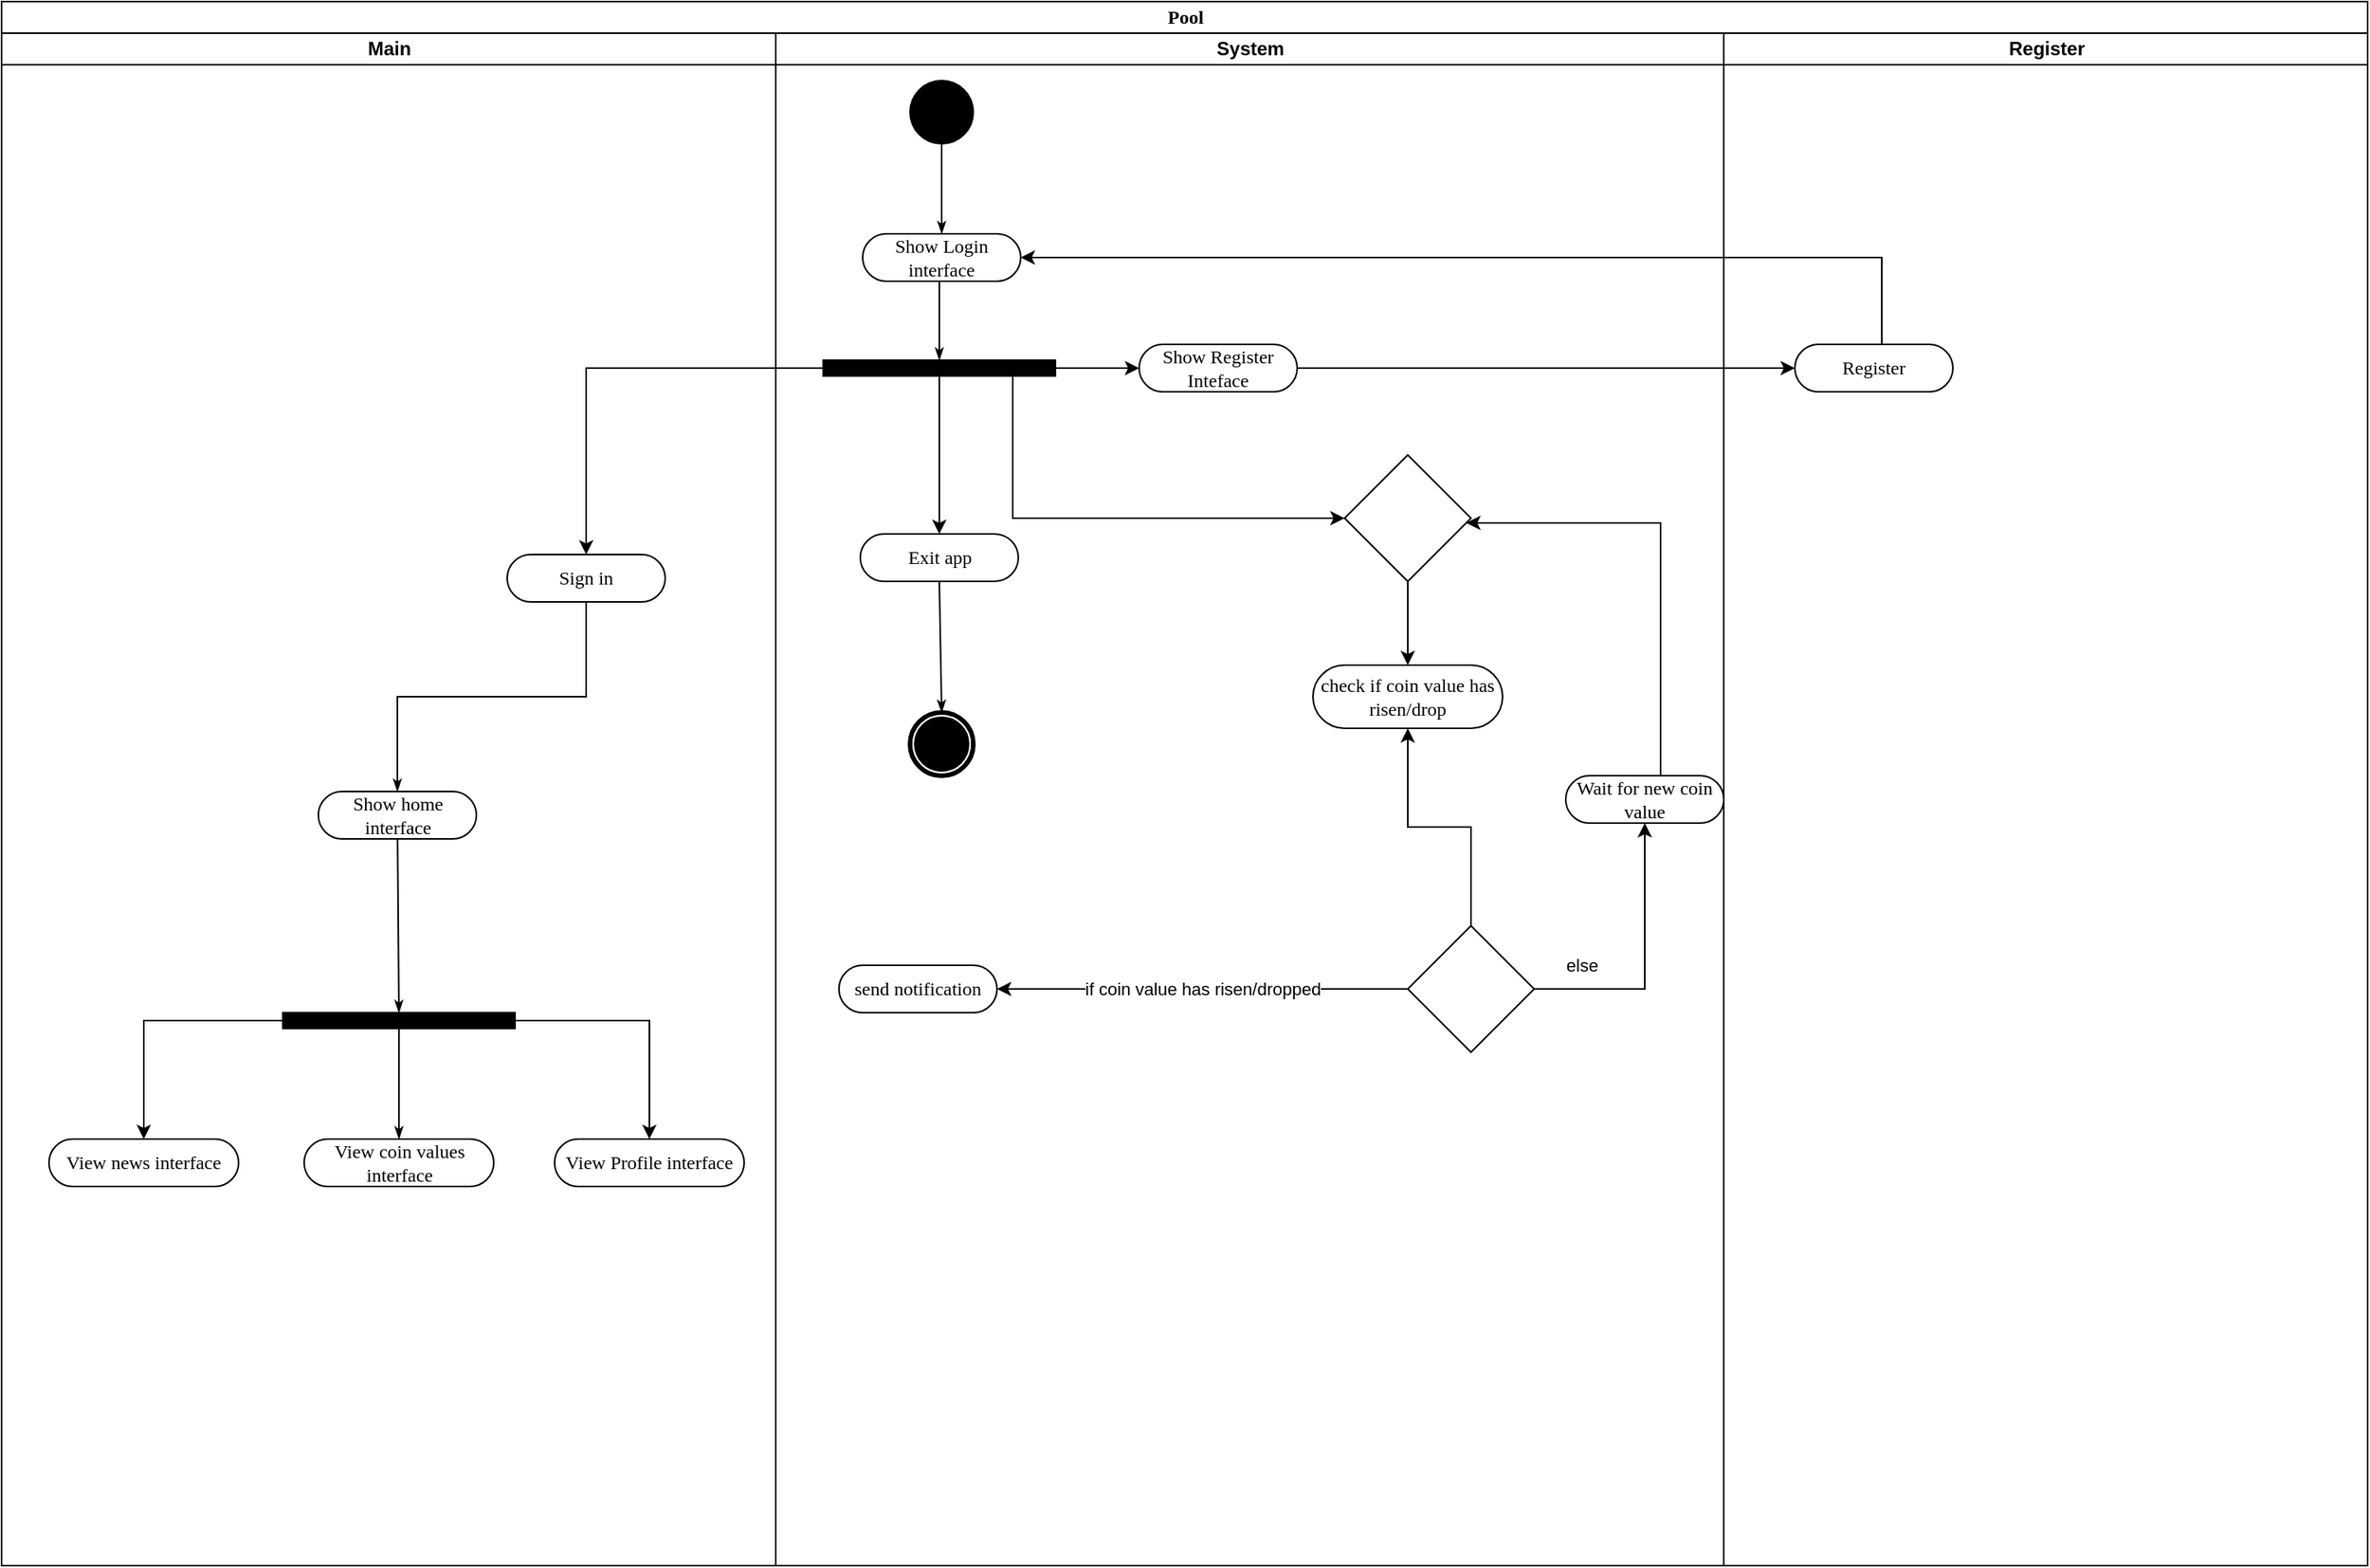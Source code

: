 <mxfile version="20.8.1" type="github">
  <diagram name="Page-1" id="0783ab3e-0a74-02c8-0abd-f7b4e66b4bec">
    <mxGraphModel dx="1050" dy="573" grid="1" gridSize="10" guides="1" tooltips="1" connect="1" arrows="1" fold="1" page="1" pageScale="1" pageWidth="850" pageHeight="1100" background="none" math="0" shadow="0">
      <root>
        <mxCell id="0" />
        <mxCell id="1" parent="0" />
        <mxCell id="pzC1fPXJodnUPR6Dq2qd-1" value="Pool" style="swimlane;html=1;childLayout=stackLayout;startSize=20;rounded=0;shadow=0;comic=0;labelBackgroundColor=none;strokeWidth=1;fontFamily=Verdana;fontSize=12;align=center;" parent="1" vertex="1">
          <mxGeometry x="100" y="20" width="1497.5" height="990" as="geometry" />
        </mxCell>
        <mxCell id="pzC1fPXJodnUPR6Dq2qd-75" style="edgeStyle=orthogonalEdgeStyle;rounded=0;orthogonalLoop=1;jettySize=auto;html=1;entryX=0;entryY=0.5;entryDx=0;entryDy=0;exitX=1;exitY=0.5;exitDx=0;exitDy=0;" parent="pzC1fPXJodnUPR6Dq2qd-1" source="pzC1fPXJodnUPR6Dq2qd-76" target="pzC1fPXJodnUPR6Dq2qd-33" edge="1">
          <mxGeometry relative="1" as="geometry">
            <Array as="points">
              <mxPoint x="880" y="232" />
              <mxPoint x="880" y="232" />
            </Array>
          </mxGeometry>
        </mxCell>
        <mxCell id="sSCXmuPrTFxCnAJqb0M4-1" style="edgeStyle=orthogonalEdgeStyle;rounded=0;orthogonalLoop=1;jettySize=auto;html=1;" parent="pzC1fPXJodnUPR6Dq2qd-1" source="pzC1fPXJodnUPR6Dq2qd-12" target="pzC1fPXJodnUPR6Dq2qd-4" edge="1">
          <mxGeometry relative="1" as="geometry" />
        </mxCell>
        <mxCell id="sSCXmuPrTFxCnAJqb0M4-7" style="edgeStyle=orthogonalEdgeStyle;rounded=0;orthogonalLoop=1;jettySize=auto;html=1;entryX=1;entryY=0.5;entryDx=0;entryDy=0;" parent="pzC1fPXJodnUPR6Dq2qd-1" source="pzC1fPXJodnUPR6Dq2qd-33" target="pzC1fPXJodnUPR6Dq2qd-28" edge="1">
          <mxGeometry relative="1" as="geometry">
            <Array as="points">
              <mxPoint x="1190" y="162" />
            </Array>
          </mxGeometry>
        </mxCell>
        <mxCell id="pzC1fPXJodnUPR6Dq2qd-2" value="Main" style="swimlane;html=1;startSize=20;" parent="pzC1fPXJodnUPR6Dq2qd-1" vertex="1">
          <mxGeometry y="20" width="490" height="970" as="geometry" />
        </mxCell>
        <mxCell id="pzC1fPXJodnUPR6Dq2qd-3" style="edgeStyle=orthogonalEdgeStyle;rounded=0;html=1;labelBackgroundColor=none;startArrow=none;startFill=0;startSize=5;endArrow=classicThin;endFill=1;endSize=5;jettySize=auto;orthogonalLoop=1;strokeWidth=1;fontFamily=Verdana;fontSize=12;exitX=0.5;exitY=1;exitDx=0;exitDy=0;entryX=0.5;entryY=0;entryDx=0;entryDy=0;" parent="pzC1fPXJodnUPR6Dq2qd-2" source="pzC1fPXJodnUPR6Dq2qd-4" target="pzC1fPXJodnUPR6Dq2qd-5" edge="1">
          <mxGeometry relative="1" as="geometry">
            <mxPoint x="252" y="460" as="sourcePoint" />
            <mxPoint x="370" y="430" as="targetPoint" />
          </mxGeometry>
        </mxCell>
        <mxCell id="pzC1fPXJodnUPR6Dq2qd-4" value="Sign in" style="rounded=1;whiteSpace=wrap;html=1;shadow=0;comic=0;labelBackgroundColor=none;strokeWidth=1;fontFamily=Verdana;fontSize=12;align=center;arcSize=50;" parent="pzC1fPXJodnUPR6Dq2qd-2" vertex="1">
          <mxGeometry x="320" y="330" width="100" height="30" as="geometry" />
        </mxCell>
        <mxCell id="pzC1fPXJodnUPR6Dq2qd-5" value="Show home interface" style="rounded=1;whiteSpace=wrap;html=1;shadow=0;comic=0;labelBackgroundColor=none;strokeWidth=1;fontFamily=Verdana;fontSize=12;align=center;arcSize=50;" parent="pzC1fPXJodnUPR6Dq2qd-2" vertex="1">
          <mxGeometry x="200.5" y="480" width="100" height="30" as="geometry" />
        </mxCell>
        <mxCell id="pzC1fPXJodnUPR6Dq2qd-60" style="edgeStyle=none;rounded=0;html=1;labelBackgroundColor=none;startArrow=none;startFill=0;startSize=5;endArrow=classicThin;endFill=1;endSize=5;jettySize=auto;orthogonalLoop=1;strokeWidth=1;fontFamily=Verdana;fontSize=12;entryX=0.5;entryY=0;entryDx=0;entryDy=0;" parent="pzC1fPXJodnUPR6Dq2qd-2" source="pzC1fPXJodnUPR6Dq2qd-5" target="pzC1fPXJodnUPR6Dq2qd-65" edge="1">
          <mxGeometry relative="1" as="geometry">
            <mxPoint x="252" y="620" as="targetPoint" />
          </mxGeometry>
        </mxCell>
        <mxCell id="pzC1fPXJodnUPR6Dq2qd-63" value="View coin values interface" style="rounded=1;whiteSpace=wrap;html=1;shadow=0;comic=0;labelBackgroundColor=none;strokeWidth=1;fontFamily=Verdana;fontSize=12;align=center;arcSize=50;" parent="pzC1fPXJodnUPR6Dq2qd-2" vertex="1">
          <mxGeometry x="191.5" y="700" width="120" height="30" as="geometry" />
        </mxCell>
        <mxCell id="pzC1fPXJodnUPR6Dq2qd-64" style="edgeStyle=none;rounded=0;html=1;labelBackgroundColor=none;startArrow=none;startFill=0;startSize=5;endArrow=classicThin;endFill=1;endSize=5;jettySize=auto;orthogonalLoop=1;strokeWidth=1;fontFamily=Verdana;fontSize=12;exitX=0.5;exitY=1;exitDx=0;exitDy=0;entryX=0.5;entryY=0;entryDx=0;entryDy=0;" parent="pzC1fPXJodnUPR6Dq2qd-2" source="pzC1fPXJodnUPR6Dq2qd-65" target="pzC1fPXJodnUPR6Dq2qd-63" edge="1">
          <mxGeometry relative="1" as="geometry">
            <mxPoint x="215" y="670" as="targetPoint" />
            <mxPoint x="175" y="680" as="sourcePoint" />
          </mxGeometry>
        </mxCell>
        <mxCell id="pzC1fPXJodnUPR6Dq2qd-69" style="edgeStyle=orthogonalEdgeStyle;rounded=0;orthogonalLoop=1;jettySize=auto;html=1;entryX=0.5;entryY=0;entryDx=0;entryDy=0;" parent="pzC1fPXJodnUPR6Dq2qd-2" source="pzC1fPXJodnUPR6Dq2qd-65" target="pzC1fPXJodnUPR6Dq2qd-67" edge="1">
          <mxGeometry relative="1" as="geometry">
            <mxPoint x="80" y="703" as="targetPoint" />
          </mxGeometry>
        </mxCell>
        <mxCell id="pzC1fPXJodnUPR6Dq2qd-65" value="" style="whiteSpace=wrap;html=1;rounded=0;shadow=0;comic=0;labelBackgroundColor=none;strokeWidth=1;fillColor=#000000;fontFamily=Verdana;fontSize=12;align=center;rotation=0;" parent="pzC1fPXJodnUPR6Dq2qd-2" vertex="1">
          <mxGeometry x="178" y="620" width="147" height="10" as="geometry" />
        </mxCell>
        <mxCell id="pzC1fPXJodnUPR6Dq2qd-67" value="View news interface" style="rounded=1;whiteSpace=wrap;html=1;shadow=0;comic=0;labelBackgroundColor=none;strokeWidth=1;fontFamily=Verdana;fontSize=12;align=center;arcSize=50;" parent="pzC1fPXJodnUPR6Dq2qd-2" vertex="1">
          <mxGeometry x="30" y="700" width="120" height="30" as="geometry" />
        </mxCell>
        <mxCell id="y6gUzH2CPihQHdxJajSa-7" value="" style="edgeStyle=orthogonalEdgeStyle;rounded=0;orthogonalLoop=1;jettySize=auto;html=1;exitX=1;exitY=0.5;exitDx=0;exitDy=0;entryX=0.5;entryY=0;entryDx=0;entryDy=0;" parent="pzC1fPXJodnUPR6Dq2qd-2" source="pzC1fPXJodnUPR6Dq2qd-65" target="pzC1fPXJodnUPR6Dq2qd-70" edge="1">
          <mxGeometry relative="1" as="geometry">
            <mxPoint x="500" y="450" as="targetPoint" />
          </mxGeometry>
        </mxCell>
        <mxCell id="pzC1fPXJodnUPR6Dq2qd-70" value="View Profile interface" style="rounded=1;whiteSpace=wrap;html=1;shadow=0;comic=0;labelBackgroundColor=none;strokeWidth=1;fontFamily=Verdana;fontSize=12;align=center;arcSize=50;" parent="pzC1fPXJodnUPR6Dq2qd-2" vertex="1">
          <mxGeometry x="350" y="700" width="120" height="30" as="geometry" />
        </mxCell>
        <mxCell id="pzC1fPXJodnUPR6Dq2qd-11" value="System" style="swimlane;html=1;startSize=20;" parent="pzC1fPXJodnUPR6Dq2qd-1" vertex="1">
          <mxGeometry x="490" y="20" width="600" height="970" as="geometry" />
        </mxCell>
        <mxCell id="pzC1fPXJodnUPR6Dq2qd-77" style="edgeStyle=orthogonalEdgeStyle;rounded=0;orthogonalLoop=1;jettySize=auto;html=1;entryX=0;entryY=0.5;entryDx=0;entryDy=0;" parent="pzC1fPXJodnUPR6Dq2qd-11" source="pzC1fPXJodnUPR6Dq2qd-12" target="pzC1fPXJodnUPR6Dq2qd-76" edge="1">
          <mxGeometry relative="1" as="geometry" />
        </mxCell>
        <mxCell id="sSCXmuPrTFxCnAJqb0M4-20" style="edgeStyle=orthogonalEdgeStyle;rounded=0;orthogonalLoop=1;jettySize=auto;html=1;entryX=0;entryY=0.5;entryDx=0;entryDy=0;" parent="pzC1fPXJodnUPR6Dq2qd-11" source="pzC1fPXJodnUPR6Dq2qd-12" target="sSCXmuPrTFxCnAJqb0M4-14" edge="1">
          <mxGeometry relative="1" as="geometry">
            <Array as="points">
              <mxPoint x="150" y="307" />
            </Array>
          </mxGeometry>
        </mxCell>
        <mxCell id="pzC1fPXJodnUPR6Dq2qd-12" value="" style="whiteSpace=wrap;html=1;rounded=0;shadow=0;comic=0;labelBackgroundColor=none;strokeWidth=1;fillColor=#000000;fontFamily=Verdana;fontSize=12;align=center;rotation=0;" parent="pzC1fPXJodnUPR6Dq2qd-11" vertex="1">
          <mxGeometry x="30" y="207" width="147" height="10" as="geometry" />
        </mxCell>
        <mxCell id="pzC1fPXJodnUPR6Dq2qd-27" value="" style="ellipse;whiteSpace=wrap;html=1;rounded=0;shadow=0;comic=0;labelBackgroundColor=none;strokeWidth=1;fillColor=#000000;fontFamily=Verdana;fontSize=12;align=center;" parent="pzC1fPXJodnUPR6Dq2qd-11" vertex="1">
          <mxGeometry x="85" y="30" width="40" height="40" as="geometry" />
        </mxCell>
        <mxCell id="pzC1fPXJodnUPR6Dq2qd-28" value="Show Login interface" style="rounded=1;whiteSpace=wrap;html=1;shadow=0;comic=0;labelBackgroundColor=none;strokeWidth=1;fontFamily=Verdana;fontSize=12;align=center;arcSize=50;" parent="pzC1fPXJodnUPR6Dq2qd-11" vertex="1">
          <mxGeometry x="55" y="127" width="100" height="30" as="geometry" />
        </mxCell>
        <mxCell id="pzC1fPXJodnUPR6Dq2qd-29" style="edgeStyle=orthogonalEdgeStyle;rounded=0;html=1;entryX=0.5;entryY=0;labelBackgroundColor=none;startArrow=none;startFill=0;startSize=5;endArrow=classicThin;endFill=1;endSize=5;jettySize=auto;orthogonalLoop=1;strokeWidth=1;fontFamily=Verdana;fontSize=12" parent="pzC1fPXJodnUPR6Dq2qd-11" source="pzC1fPXJodnUPR6Dq2qd-28" target="pzC1fPXJodnUPR6Dq2qd-12" edge="1">
          <mxGeometry relative="1" as="geometry">
            <Array as="points">
              <mxPoint x="104" y="172" />
            </Array>
          </mxGeometry>
        </mxCell>
        <mxCell id="pzC1fPXJodnUPR6Dq2qd-30" style="edgeStyle=orthogonalEdgeStyle;rounded=0;html=1;labelBackgroundColor=none;startArrow=none;startFill=0;startSize=5;endArrow=classicThin;endFill=1;endSize=5;jettySize=auto;orthogonalLoop=1;strokeWidth=1;fontFamily=Verdana;fontSize=12;exitX=0.5;exitY=1;exitDx=0;exitDy=0;" parent="pzC1fPXJodnUPR6Dq2qd-11" source="pzC1fPXJodnUPR6Dq2qd-27" target="pzC1fPXJodnUPR6Dq2qd-28" edge="1">
          <mxGeometry relative="1" as="geometry">
            <mxPoint x="105" y="107" as="sourcePoint" />
          </mxGeometry>
        </mxCell>
        <mxCell id="pzC1fPXJodnUPR6Dq2qd-76" value="Show Register Inteface" style="rounded=1;whiteSpace=wrap;html=1;shadow=0;comic=0;labelBackgroundColor=none;strokeWidth=1;fontFamily=Verdana;fontSize=12;align=center;arcSize=50;" parent="pzC1fPXJodnUPR6Dq2qd-11" vertex="1">
          <mxGeometry x="230" y="197" width="100" height="30" as="geometry" />
        </mxCell>
        <mxCell id="sSCXmuPrTFxCnAJqb0M4-4" value="Exit app" style="rounded=1;whiteSpace=wrap;html=1;shadow=0;comic=0;labelBackgroundColor=none;strokeWidth=1;fontFamily=Verdana;fontSize=12;align=center;arcSize=50;" parent="pzC1fPXJodnUPR6Dq2qd-11" vertex="1">
          <mxGeometry x="53.5" y="317" width="100" height="30" as="geometry" />
        </mxCell>
        <mxCell id="sSCXmuPrTFxCnAJqb0M4-2" style="edgeStyle=orthogonalEdgeStyle;rounded=0;orthogonalLoop=1;jettySize=auto;html=1;entryX=0.5;entryY=0;entryDx=0;entryDy=0;" parent="pzC1fPXJodnUPR6Dq2qd-11" source="pzC1fPXJodnUPR6Dq2qd-12" target="sSCXmuPrTFxCnAJqb0M4-4" edge="1">
          <mxGeometry relative="1" as="geometry">
            <mxPoint x="103.5" y="297" as="targetPoint" />
          </mxGeometry>
        </mxCell>
        <mxCell id="pzC1fPXJodnUPR6Dq2qd-45" value="" style="shape=mxgraph.bpmn.shape;html=1;verticalLabelPosition=bottom;labelBackgroundColor=#ffffff;verticalAlign=top;perimeter=ellipsePerimeter;outline=end;symbol=terminate;rounded=0;shadow=0;comic=0;strokeWidth=1;fontFamily=Verdana;fontSize=12;align=center;" parent="pzC1fPXJodnUPR6Dq2qd-11" vertex="1">
          <mxGeometry x="85" y="430" width="40" height="40" as="geometry" />
        </mxCell>
        <mxCell id="pzC1fPXJodnUPR6Dq2qd-43" style="edgeStyle=none;rounded=0;html=1;labelBackgroundColor=none;startArrow=none;startFill=0;startSize=5;endArrow=classicThin;endFill=1;endSize=5;jettySize=auto;orthogonalLoop=1;strokeWidth=1;fontFamily=Verdana;fontSize=12;exitX=0.5;exitY=1;exitDx=0;exitDy=0;entryX=0.5;entryY=0;entryDx=0;entryDy=0;" parent="pzC1fPXJodnUPR6Dq2qd-11" source="sSCXmuPrTFxCnAJqb0M4-4" target="pzC1fPXJodnUPR6Dq2qd-45" edge="1">
          <mxGeometry relative="1" as="geometry">
            <mxPoint x="497.5" y="887" as="sourcePoint" />
            <mxPoint x="104.922" y="627.0" as="targetPoint" />
          </mxGeometry>
        </mxCell>
        <mxCell id="sSCXmuPrTFxCnAJqb0M4-9" value="send notification" style="rounded=1;whiteSpace=wrap;html=1;shadow=0;comic=0;labelBackgroundColor=none;strokeWidth=1;fontFamily=Verdana;fontSize=12;align=center;arcSize=50;" parent="pzC1fPXJodnUPR6Dq2qd-11" vertex="1">
          <mxGeometry x="40" y="590" width="100" height="30" as="geometry" />
        </mxCell>
        <mxCell id="sSCXmuPrTFxCnAJqb0M4-11" value="if coin value has risen/dropped" style="edgeStyle=orthogonalEdgeStyle;rounded=0;orthogonalLoop=1;jettySize=auto;html=1;entryX=1;entryY=0.5;entryDx=0;entryDy=0;" parent="pzC1fPXJodnUPR6Dq2qd-11" source="sSCXmuPrTFxCnAJqb0M4-10" target="sSCXmuPrTFxCnAJqb0M4-9" edge="1">
          <mxGeometry relative="1" as="geometry">
            <mxPoint x="240" y="390" as="targetPoint" />
            <Array as="points">
              <mxPoint x="330" y="605" />
              <mxPoint x="330" y="605" />
            </Array>
          </mxGeometry>
        </mxCell>
        <mxCell id="sSCXmuPrTFxCnAJqb0M4-13" style="edgeStyle=orthogonalEdgeStyle;rounded=0;orthogonalLoop=1;jettySize=auto;html=1;entryX=0.5;entryY=1;entryDx=0;entryDy=0;" parent="pzC1fPXJodnUPR6Dq2qd-11" source="sSCXmuPrTFxCnAJqb0M4-10" target="sSCXmuPrTFxCnAJqb0M4-12" edge="1">
          <mxGeometry relative="1" as="geometry" />
        </mxCell>
        <mxCell id="4UtpzQRUSqTfYtzBf_2z-1" value="else" style="edgeLabel;html=1;align=center;verticalAlign=middle;resizable=0;points=[];" parent="sSCXmuPrTFxCnAJqb0M4-13" vertex="1" connectable="0">
          <mxGeometry x="-0.406" relative="1" as="geometry">
            <mxPoint x="-22" y="-15" as="offset" />
          </mxGeometry>
        </mxCell>
        <mxCell id="sSCXmuPrTFxCnAJqb0M4-19" style="edgeStyle=orthogonalEdgeStyle;rounded=0;orthogonalLoop=1;jettySize=auto;html=1;entryX=0.5;entryY=1;entryDx=0;entryDy=0;" parent="pzC1fPXJodnUPR6Dq2qd-11" source="sSCXmuPrTFxCnAJqb0M4-10" target="sSCXmuPrTFxCnAJqb0M4-16" edge="1">
          <mxGeometry relative="1" as="geometry" />
        </mxCell>
        <mxCell id="sSCXmuPrTFxCnAJqb0M4-10" value="" style="rhombus;whiteSpace=wrap;html=1;" parent="pzC1fPXJodnUPR6Dq2qd-11" vertex="1">
          <mxGeometry x="400" y="565" width="80" height="80" as="geometry" />
        </mxCell>
        <mxCell id="sSCXmuPrTFxCnAJqb0M4-17" style="edgeStyle=orthogonalEdgeStyle;rounded=0;orthogonalLoop=1;jettySize=auto;html=1;" parent="pzC1fPXJodnUPR6Dq2qd-11" source="sSCXmuPrTFxCnAJqb0M4-12" target="sSCXmuPrTFxCnAJqb0M4-14" edge="1">
          <mxGeometry relative="1" as="geometry">
            <Array as="points">
              <mxPoint x="560" y="310" />
            </Array>
          </mxGeometry>
        </mxCell>
        <mxCell id="sSCXmuPrTFxCnAJqb0M4-12" value="Wait for new coin value" style="rounded=1;whiteSpace=wrap;html=1;shadow=0;comic=0;labelBackgroundColor=none;strokeWidth=1;fontFamily=Verdana;fontSize=12;align=center;arcSize=50;" parent="pzC1fPXJodnUPR6Dq2qd-11" vertex="1">
          <mxGeometry x="500" y="470" width="100" height="30" as="geometry" />
        </mxCell>
        <mxCell id="sSCXmuPrTFxCnAJqb0M4-18" style="edgeStyle=orthogonalEdgeStyle;rounded=0;orthogonalLoop=1;jettySize=auto;html=1;" parent="pzC1fPXJodnUPR6Dq2qd-11" source="sSCXmuPrTFxCnAJqb0M4-14" target="sSCXmuPrTFxCnAJqb0M4-16" edge="1">
          <mxGeometry relative="1" as="geometry" />
        </mxCell>
        <mxCell id="sSCXmuPrTFxCnAJqb0M4-14" value="" style="rhombus;whiteSpace=wrap;html=1;" parent="pzC1fPXJodnUPR6Dq2qd-11" vertex="1">
          <mxGeometry x="360" y="267" width="80" height="80" as="geometry" />
        </mxCell>
        <mxCell id="sSCXmuPrTFxCnAJqb0M4-16" value="check if coin value has risen/drop" style="rounded=1;whiteSpace=wrap;html=1;shadow=0;comic=0;labelBackgroundColor=none;strokeWidth=1;fontFamily=Verdana;fontSize=12;align=center;arcSize=50;" parent="pzC1fPXJodnUPR6Dq2qd-11" vertex="1">
          <mxGeometry x="340" y="400" width="120" height="40" as="geometry" />
        </mxCell>
        <mxCell id="pzC1fPXJodnUPR6Dq2qd-31" value="Register" style="swimlane;html=1;startSize=20;" parent="pzC1fPXJodnUPR6Dq2qd-1" vertex="1">
          <mxGeometry x="1090" y="20" width="407.5" height="970" as="geometry" />
        </mxCell>
        <mxCell id="pzC1fPXJodnUPR6Dq2qd-33" value="Register" style="rounded=1;whiteSpace=wrap;html=1;shadow=0;comic=0;labelBackgroundColor=none;strokeWidth=1;fontFamily=Verdana;fontSize=12;align=center;arcSize=50;" parent="pzC1fPXJodnUPR6Dq2qd-31" vertex="1">
          <mxGeometry x="45" y="197" width="100" height="30" as="geometry" />
        </mxCell>
      </root>
    </mxGraphModel>
  </diagram>
</mxfile>
